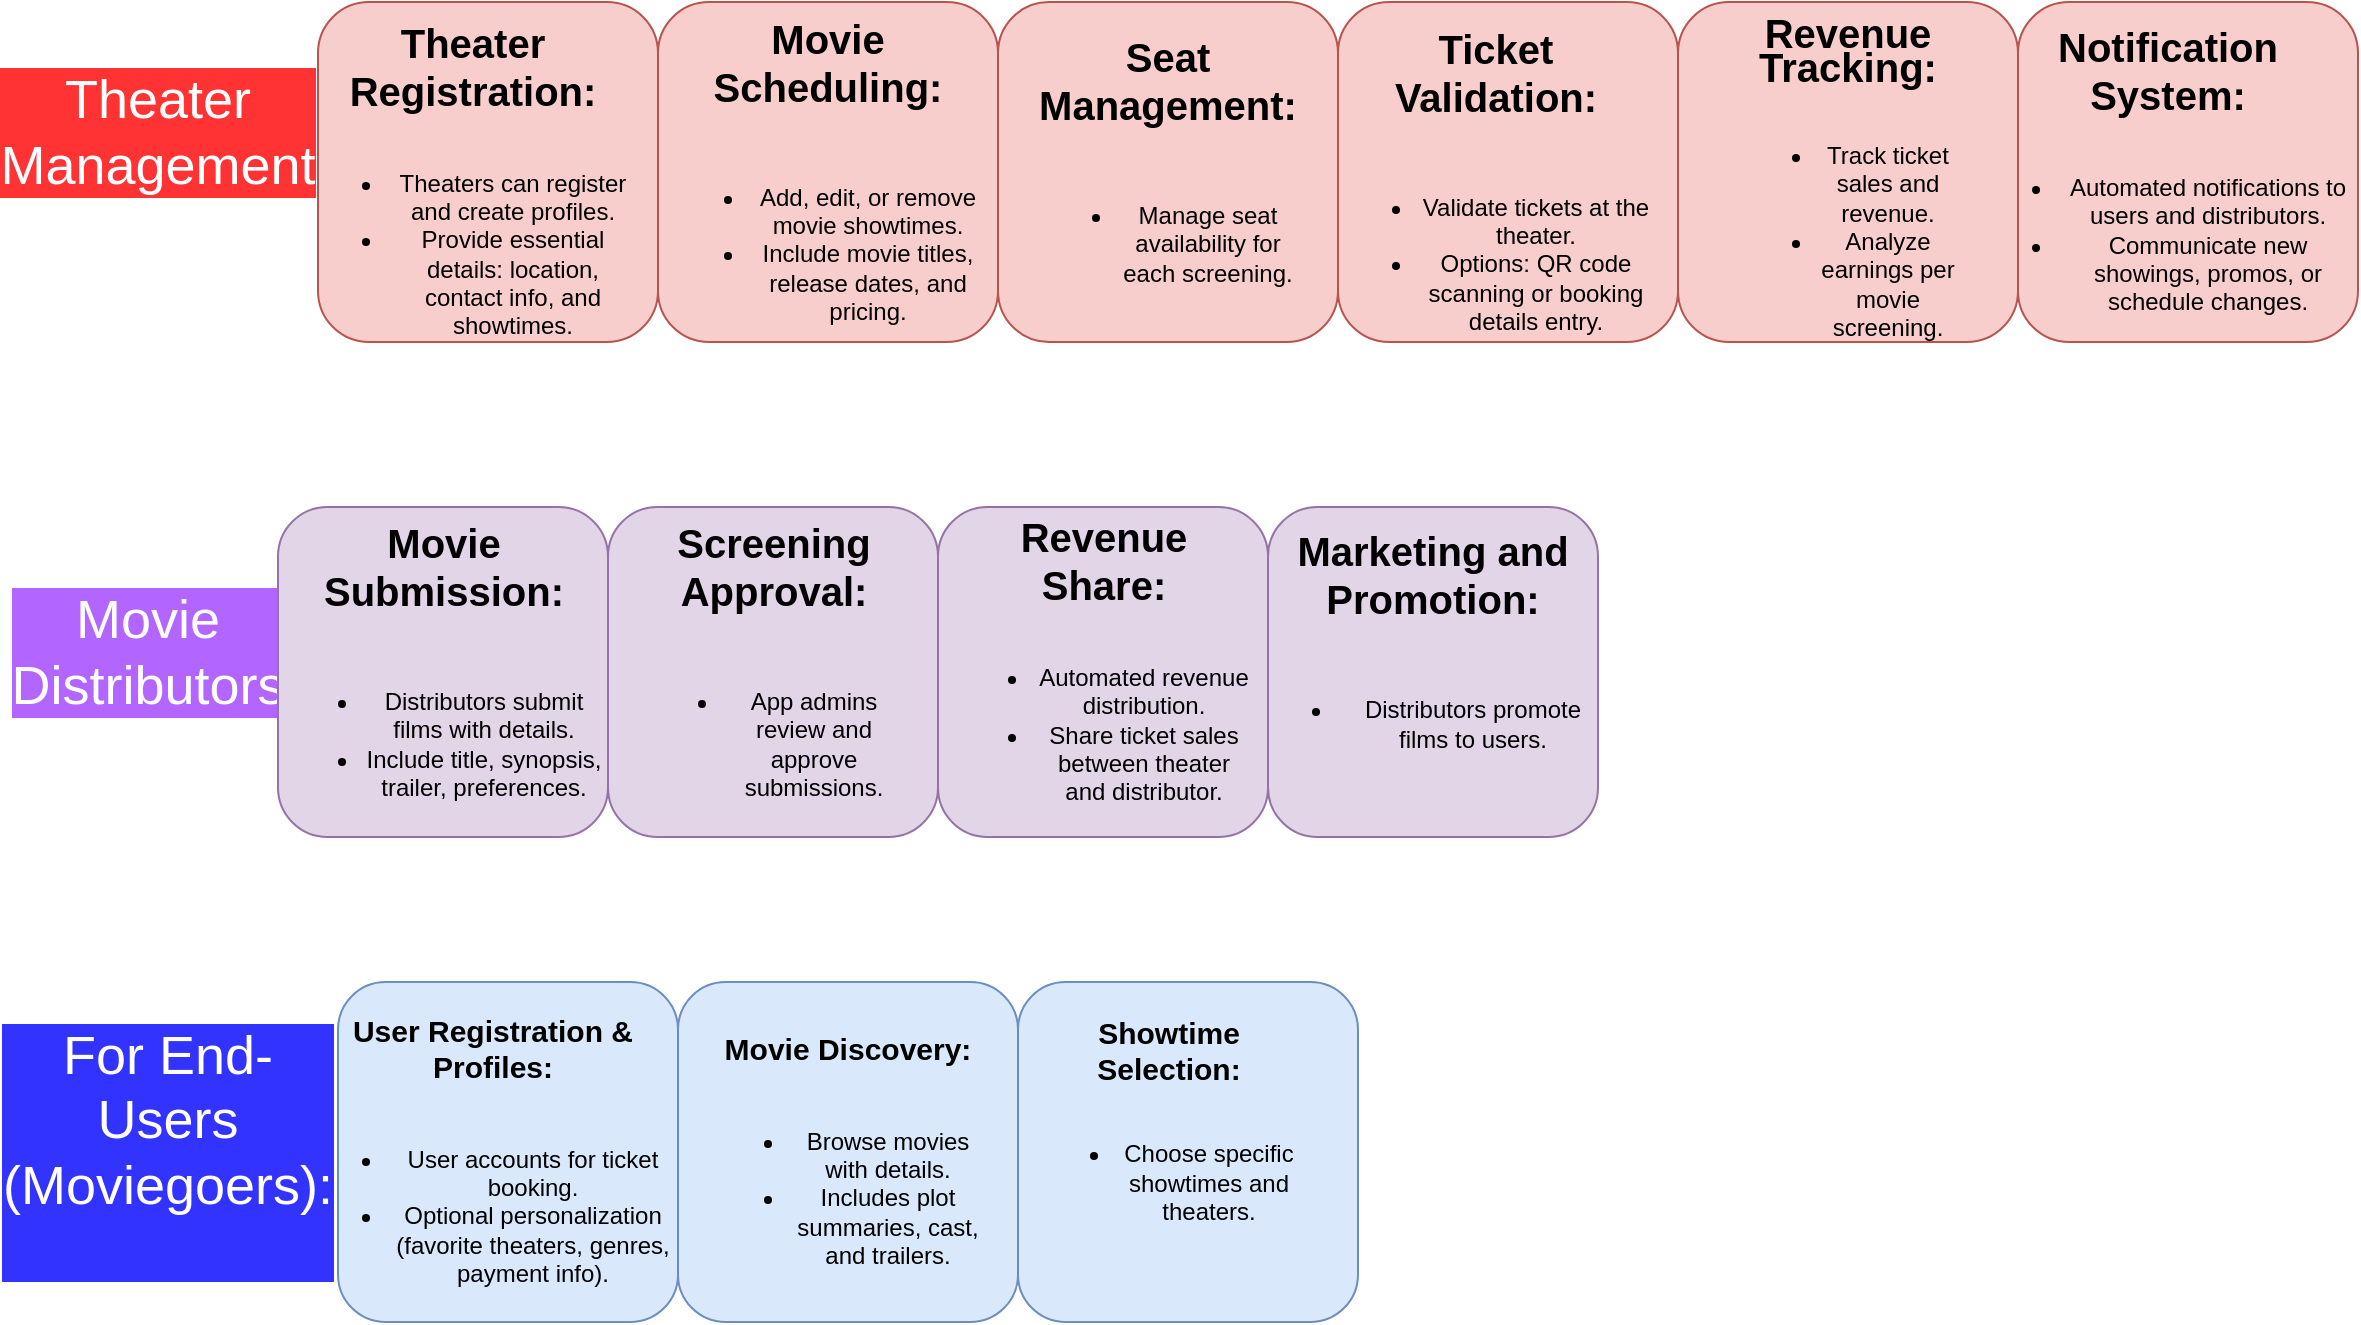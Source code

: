 <mxfile version="22.0.8" type="github">
  <diagram name="Page-1" id="eiiIvkyjF3ZbP1Ql9cUi">
    <mxGraphModel dx="1434" dy="1850" grid="1" gridSize="10" guides="1" tooltips="1" connect="1" arrows="1" fold="1" page="1" pageScale="1" pageWidth="850" pageHeight="1100" math="0" shadow="0">
      <root>
        <mxCell id="0" />
        <mxCell id="1" parent="0" />
        <mxCell id="7C7pXXn5ffuzZRnf7ZwT-7" value="&lt;font color=&quot;#ffffff&quot;&gt;Theater Management&lt;/font&gt;" style="text;strokeColor=none;align=center;fillColor=none;html=1;verticalAlign=middle;whiteSpace=wrap;rounded=0;fontSize=27;labelBackgroundColor=#FF3333;" vertex="1" parent="1">
          <mxGeometry x="40" y="20" width="80" height="30" as="geometry" />
        </mxCell>
        <mxCell id="7C7pXXn5ffuzZRnf7ZwT-12" value="" style="whiteSpace=wrap;html=1;aspect=fixed;fillColor=#F8CECC;strokeColor=#b85450;direction=north;rounded=1;" vertex="1" parent="1">
          <mxGeometry x="160" y="-30" width="170" height="170" as="geometry" />
        </mxCell>
        <mxCell id="7C7pXXn5ffuzZRnf7ZwT-21" value="&lt;div&gt;&lt;b&gt;&lt;font style=&quot;font-size: 20px;&quot;&gt;Theater Registration:&lt;/font&gt;&lt;/b&gt;&lt;/div&gt;&lt;div&gt;&lt;br&gt;&lt;/div&gt;&lt;div&gt;&lt;ul&gt;&lt;li&gt;Theaters can register and create profiles.&lt;/li&gt;&lt;li&gt;Provide essential details: location, contact info, and showtimes.&lt;/li&gt;&lt;/ul&gt;&lt;/div&gt;" style="text;strokeColor=none;align=center;fillColor=none;html=1;verticalAlign=middle;whiteSpace=wrap;rounded=0;" vertex="1" parent="1">
          <mxGeometry x="155" y="-5" width="165" height="140" as="geometry" />
        </mxCell>
        <mxCell id="7C7pXXn5ffuzZRnf7ZwT-22" value="" style="whiteSpace=wrap;html=1;aspect=fixed;fillColor=#F8CECC;strokeColor=#b85450;rounded=1;" vertex="1" parent="1">
          <mxGeometry x="330" y="-30" width="170" height="170" as="geometry" />
        </mxCell>
        <mxCell id="7C7pXXn5ffuzZRnf7ZwT-23" value="&lt;div style=&quot;font-size: 20px;&quot;&gt;&lt;b style=&quot;&quot;&gt;&lt;font style=&quot;font-size: 20px;&quot;&gt;Movie Scheduling:&lt;/font&gt;&lt;/b&gt;&lt;/div&gt;&lt;div style=&quot;font-size: 20px;&quot;&gt;&lt;br&gt;&lt;/div&gt;&lt;div&gt;&lt;ul&gt;&lt;li&gt;Add, edit, or remove movie showtimes.&lt;/li&gt;&lt;li&gt;Include movie titles, release dates, and pricing.&lt;/li&gt;&lt;/ul&gt;&lt;/div&gt;" style="text;strokeColor=none;align=center;fillColor=none;html=1;verticalAlign=middle;whiteSpace=wrap;rounded=0;fontSize=12;fontFamily=Helvetica;fontColor=default;" vertex="1" parent="1">
          <mxGeometry x="336.25" y="50" width="157.5" height="20" as="geometry" />
        </mxCell>
        <mxCell id="7C7pXXn5ffuzZRnf7ZwT-24" value="" style="whiteSpace=wrap;html=1;aspect=fixed;fillColor=#F8CECC;strokeColor=#b85450;rounded=1;" vertex="1" parent="1">
          <mxGeometry x="500" y="-30" width="170" height="170" as="geometry" />
        </mxCell>
        <mxCell id="7C7pXXn5ffuzZRnf7ZwT-25" value="&lt;div style=&quot;font-size: 20px;&quot;&gt;&lt;b style=&quot;&quot;&gt;&lt;font style=&quot;font-size: 20px;&quot;&gt;Seat Management:&lt;/font&gt;&lt;/b&gt;&lt;/div&gt;&lt;div style=&quot;font-size: 20px;&quot;&gt;&lt;br&gt;&lt;/div&gt;&lt;div&gt;&lt;ul&gt;&lt;li&gt;Manage seat availability for each screening.&lt;/li&gt;&lt;/ul&gt;&lt;/div&gt;" style="text;strokeColor=none;align=center;fillColor=none;html=1;verticalAlign=middle;whiteSpace=wrap;rounded=0;fontSize=12;fontFamily=Helvetica;fontColor=default;" vertex="1" parent="1">
          <mxGeometry x="525" y="40" width="120" height="30" as="geometry" />
        </mxCell>
        <mxCell id="7C7pXXn5ffuzZRnf7ZwT-26" value="" style="whiteSpace=wrap;html=1;aspect=fixed;fillColor=#F8CECC;strokeColor=#b85450;rounded=1;" vertex="1" parent="1">
          <mxGeometry x="670" y="-30" width="170" height="170" as="geometry" />
        </mxCell>
        <mxCell id="7C7pXXn5ffuzZRnf7ZwT-27" value="&lt;div style=&quot;font-size: 20px;&quot;&gt;&lt;b style=&quot;&quot;&gt;&lt;font style=&quot;font-size: 20px;&quot;&gt;Ticket Validation:&lt;/font&gt;&lt;/b&gt;&lt;/div&gt;&lt;div style=&quot;font-size: 20px;&quot;&gt;&lt;br&gt;&lt;/div&gt;&lt;div&gt;&lt;ul&gt;&lt;li&gt;Validate tickets at the theater.&lt;/li&gt;&lt;li&gt;Options: QR code scanning or booking details entry.&lt;/li&gt;&lt;/ul&gt;&lt;/div&gt;" style="text;strokeColor=none;align=center;fillColor=none;html=1;verticalAlign=middle;whiteSpace=wrap;rounded=0;fontSize=12;fontFamily=Helvetica;fontColor=default;" vertex="1" parent="1">
          <mxGeometry x="670" y="50" width="157.5" height="30" as="geometry" />
        </mxCell>
        <mxCell id="7C7pXXn5ffuzZRnf7ZwT-29" value="&lt;font color=&quot;#ffffff&quot;&gt;Movie Distributors&lt;/font&gt;" style="text;strokeColor=none;align=center;fillColor=none;html=1;verticalAlign=middle;whiteSpace=wrap;rounded=0;fontSize=27;labelBackgroundColor=#B266FF;" vertex="1" parent="1">
          <mxGeometry x="10" y="280" width="130" height="30" as="geometry" />
        </mxCell>
        <mxCell id="7C7pXXn5ffuzZRnf7ZwT-30" value="" style="whiteSpace=wrap;html=1;aspect=fixed;fillColor=#e1d5e7;strokeColor=#9673a6;direction=north;rounded=1;" vertex="1" parent="1">
          <mxGeometry x="140" y="222.5" width="165" height="165" as="geometry" />
        </mxCell>
        <mxCell id="7C7pXXn5ffuzZRnf7ZwT-31" value="&lt;div style=&quot;font-size: 20px;&quot;&gt;&lt;b style=&quot;&quot;&gt;&lt;font style=&quot;font-size: 20px;&quot;&gt;Movie Submission:&lt;/font&gt;&lt;/b&gt;&lt;/div&gt;&lt;div style=&quot;font-size: 20px;&quot;&gt;&lt;br&gt;&lt;/div&gt;&lt;div&gt;&lt;ul&gt;&lt;li&gt;Distributors submit films with details.&lt;/li&gt;&lt;li&gt;Include title, synopsis, trailer, preferences.&lt;/li&gt;&lt;/ul&gt;&lt;/div&gt;" style="text;strokeColor=none;align=center;fillColor=none;html=1;verticalAlign=middle;whiteSpace=wrap;rounded=0;fontSize=12;fontFamily=Helvetica;fontColor=default;" vertex="1" parent="1">
          <mxGeometry x="142.5" y="290" width="160" height="30" as="geometry" />
        </mxCell>
        <mxCell id="7C7pXXn5ffuzZRnf7ZwT-34" value="" style="whiteSpace=wrap;html=1;aspect=fixed;fillColor=#e1d5e7;strokeColor=#9673a6;direction=north;rounded=1;" vertex="1" parent="1">
          <mxGeometry x="305" y="222.5" width="165" height="165" as="geometry" />
        </mxCell>
        <mxCell id="7C7pXXn5ffuzZRnf7ZwT-35" value="&lt;div style=&quot;font-size: 20px;&quot;&gt;&lt;b style=&quot;&quot;&gt;&lt;font style=&quot;font-size: 20px;&quot;&gt;Screening Approval:&lt;/font&gt;&lt;/b&gt;&lt;/div&gt;&lt;div style=&quot;font-size: 20px;&quot;&gt;&lt;br&gt;&lt;/div&gt;&lt;div&gt;&lt;ul&gt;&lt;li&gt;App admins review and approve submissions.&lt;/li&gt;&lt;/ul&gt;&lt;/div&gt;" style="text;strokeColor=none;align=center;fillColor=none;html=1;verticalAlign=middle;whiteSpace=wrap;rounded=0;fontSize=12;fontFamily=Helvetica;fontColor=default;" vertex="1" parent="1">
          <mxGeometry x="322.5" y="290" width="130" height="30" as="geometry" />
        </mxCell>
        <mxCell id="7C7pXXn5ffuzZRnf7ZwT-37" value="" style="whiteSpace=wrap;html=1;aspect=fixed;fillColor=#e1d5e7;strokeColor=#9673a6;direction=north;rounded=1;" vertex="1" parent="1">
          <mxGeometry x="470" y="222.5" width="165" height="165" as="geometry" />
        </mxCell>
        <mxCell id="7C7pXXn5ffuzZRnf7ZwT-38" value="&lt;div&gt;&lt;b&gt;&lt;font style=&quot;font-size: 20px;&quot;&gt;Revenue Share:&lt;/font&gt;&lt;/b&gt;&lt;/div&gt;&lt;div&gt;&lt;br&gt;&lt;/div&gt;&lt;div&gt;&lt;ul&gt;&lt;li&gt;Automated revenue distribution.&lt;/li&gt;&lt;li&gt;Share ticket sales between theater and distributor.&lt;/li&gt;&lt;/ul&gt;&lt;/div&gt;" style="text;strokeColor=none;align=center;fillColor=none;html=1;verticalAlign=middle;whiteSpace=wrap;rounded=0;fontSize=12;fontFamily=Helvetica;fontColor=default;" vertex="1" parent="1">
          <mxGeometry x="477.5" y="290" width="150" height="30" as="geometry" />
        </mxCell>
        <mxCell id="7C7pXXn5ffuzZRnf7ZwT-39" value="" style="whiteSpace=wrap;html=1;aspect=fixed;fillColor=#e1d5e7;strokeColor=#9673a6;direction=north;rounded=1;" vertex="1" parent="1">
          <mxGeometry x="635" y="222.5" width="165" height="165" as="geometry" />
        </mxCell>
        <mxCell id="7C7pXXn5ffuzZRnf7ZwT-40" value="&lt;div style=&quot;font-size: 20px;&quot;&gt;&lt;b style=&quot;&quot;&gt;&lt;font style=&quot;font-size: 20px;&quot;&gt;Marketing and Promotion:&lt;/font&gt;&lt;/b&gt;&lt;/div&gt;&lt;div style=&quot;font-size: 20px;&quot;&gt;&lt;br&gt;&lt;/div&gt;&lt;div&gt;&lt;ul&gt;&lt;li&gt;Distributors promote films to users.&lt;/li&gt;&lt;/ul&gt;&lt;/div&gt;" style="text;strokeColor=none;align=center;fillColor=none;html=1;verticalAlign=middle;whiteSpace=wrap;rounded=0;fontSize=12;fontFamily=Helvetica;fontColor=default;" vertex="1" parent="1">
          <mxGeometry x="630" y="280" width="175" height="30" as="geometry" />
        </mxCell>
        <mxCell id="7C7pXXn5ffuzZRnf7ZwT-42" value="&lt;div&gt;&lt;font color=&quot;#ffffff&quot;&gt;For End-Users (Moviegoers):&lt;/font&gt;&lt;/div&gt;&lt;div&gt;&lt;br&gt;&lt;/div&gt;" style="text;strokeColor=none;align=center;fillColor=none;html=1;verticalAlign=middle;whiteSpace=wrap;rounded=0;fontSize=27;labelBackgroundColor=#3333FF;" vertex="1" parent="1">
          <mxGeometry x="20" y="530" width="130" height="30" as="geometry" />
        </mxCell>
        <mxCell id="7C7pXXn5ffuzZRnf7ZwT-43" value="" style="whiteSpace=wrap;html=1;aspect=fixed;fillColor=#dae8fc;strokeColor=#6c8ebf;direction=north;rounded=1;arcSize=14;" vertex="1" parent="1">
          <mxGeometry x="170" y="460" width="170" height="170" as="geometry" />
        </mxCell>
        <mxCell id="7C7pXXn5ffuzZRnf7ZwT-45" value="" style="whiteSpace=wrap;html=1;aspect=fixed;fillColor=#F8CECC;strokeColor=#b85450;rounded=1;" vertex="1" parent="1">
          <mxGeometry x="840" y="-30" width="170" height="170" as="geometry" />
        </mxCell>
        <mxCell id="7C7pXXn5ffuzZRnf7ZwT-46" value="&lt;div style=&quot;line-height: 120%;&quot;&gt;&lt;b&gt;&lt;font style=&quot;font-size: 20px;&quot;&gt;Revenue Tracking:&lt;/font&gt;&lt;/b&gt;&lt;/div&gt;&lt;div&gt;&lt;br&gt;&lt;/div&gt;&lt;div&gt;&lt;ul&gt;&lt;li&gt;Track ticket sales and revenue.&lt;/li&gt;&lt;li&gt;Analyze earnings per movie screening.&lt;/li&gt;&lt;/ul&gt;&lt;/div&gt;" style="text;strokeColor=none;align=center;fillColor=none;html=1;verticalAlign=middle;whiteSpace=wrap;rounded=0;fontSize=12;fontFamily=Helvetica;fontColor=default;" vertex="1" parent="1">
          <mxGeometry x="870" y="50" width="110" height="30" as="geometry" />
        </mxCell>
        <mxCell id="7C7pXXn5ffuzZRnf7ZwT-47" value="" style="whiteSpace=wrap;html=1;aspect=fixed;fillColor=#F8CECC;strokeColor=#b85450;rounded=1;" vertex="1" parent="1">
          <mxGeometry x="1010" y="-30" width="170" height="170" as="geometry" />
        </mxCell>
        <mxCell id="7C7pXXn5ffuzZRnf7ZwT-48" value="&lt;div&gt;&lt;b&gt;&lt;font style=&quot;font-size: 20px;&quot;&gt;Notification System:&lt;/font&gt;&lt;/b&gt;&lt;/div&gt;&lt;div&gt;&lt;br&gt;&lt;/div&gt;&lt;div&gt;&lt;ul&gt;&lt;li&gt;Automated notifications to users and distributors.&lt;/li&gt;&lt;li&gt;Communicate new showings, promos, or schedule changes.&lt;/li&gt;&lt;/ul&gt;&lt;/div&gt;" style="text;strokeColor=none;align=center;fillColor=none;html=1;verticalAlign=middle;whiteSpace=wrap;rounded=0;fontSize=12;fontFamily=Helvetica;fontColor=default;" vertex="1" parent="1">
          <mxGeometry x="990" y="45" width="190" height="30" as="geometry" />
        </mxCell>
        <mxCell id="7C7pXXn5ffuzZRnf7ZwT-49" value="&lt;div style=&quot;&quot;&gt;&lt;b style=&quot;&quot;&gt;&lt;font style=&quot;font-size: 15px;&quot;&gt;User Registration &amp;amp; Profiles:&lt;/font&gt;&lt;/b&gt;&lt;/div&gt;&lt;div style=&quot;font-size: 15px;&quot;&gt;&lt;br&gt;&lt;/div&gt;&lt;div&gt;&lt;ul&gt;&lt;li&gt;User accounts for ticket booking.&lt;/li&gt;&lt;li&gt;Optional personalization (favorite theaters, genres, payment info).&lt;/li&gt;&lt;/ul&gt;&lt;/div&gt;" style="text;strokeColor=none;align=center;fillColor=none;html=1;verticalAlign=middle;whiteSpace=wrap;rounded=0;fontSize=12;fontFamily=Helvetica;fontColor=default;" vertex="1" parent="1">
          <mxGeometry x="155" y="535" width="185" height="30" as="geometry" />
        </mxCell>
        <mxCell id="7C7pXXn5ffuzZRnf7ZwT-56" value="" style="whiteSpace=wrap;html=1;aspect=fixed;fillColor=#dae8fc;strokeColor=#6c8ebf;direction=north;rounded=1;arcSize=14;" vertex="1" parent="1">
          <mxGeometry x="340" y="460" width="170" height="170" as="geometry" />
        </mxCell>
        <mxCell id="7C7pXXn5ffuzZRnf7ZwT-57" value="&lt;div style=&quot;font-size: 15px;&quot;&gt;&lt;b style=&quot;&quot;&gt;&lt;font style=&quot;font-size: 15px;&quot;&gt;Movie Discovery:&lt;/font&gt;&lt;/b&gt;&lt;/div&gt;&lt;div style=&quot;font-size: 15px;&quot;&gt;&lt;br&gt;&lt;/div&gt;&lt;div&gt;&lt;ul&gt;&lt;li&gt;Browse movies with details.&lt;/li&gt;&lt;li&gt;Includes plot summaries, cast, and trailers.&lt;/li&gt;&lt;/ul&gt;&lt;/div&gt;" style="text;strokeColor=none;align=center;fillColor=none;html=1;verticalAlign=middle;whiteSpace=wrap;rounded=0;fontSize=12;fontFamily=Helvetica;fontColor=default;" vertex="1" parent="1">
          <mxGeometry x="356" y="535" width="137.5" height="30" as="geometry" />
        </mxCell>
        <mxCell id="7C7pXXn5ffuzZRnf7ZwT-58" value="" style="whiteSpace=wrap;html=1;aspect=fixed;fillColor=#dae8fc;strokeColor=#6c8ebf;direction=north;rounded=1;arcSize=14;" vertex="1" parent="1">
          <mxGeometry x="510" y="460" width="170" height="170" as="geometry" />
        </mxCell>
        <mxCell id="7C7pXXn5ffuzZRnf7ZwT-59" value="&lt;div&gt;&lt;b&gt;&lt;font style=&quot;font-size: 15px;&quot;&gt;Showtime Selection:&lt;/font&gt;&lt;/b&gt;&lt;/div&gt;&lt;div&gt;&lt;br&gt;&lt;/div&gt;&lt;div&gt;&lt;ul&gt;&lt;li&gt;Choose specific showtimes and theaters.&lt;/li&gt;&lt;/ul&gt;&lt;/div&gt;" style="text;strokeColor=none;align=center;fillColor=none;html=1;verticalAlign=middle;whiteSpace=wrap;rounded=0;fontSize=12;fontFamily=Helvetica;fontColor=default;" vertex="1" parent="1">
          <mxGeometry x="518.75" y="520" width="132.5" height="30" as="geometry" />
        </mxCell>
      </root>
    </mxGraphModel>
  </diagram>
</mxfile>
